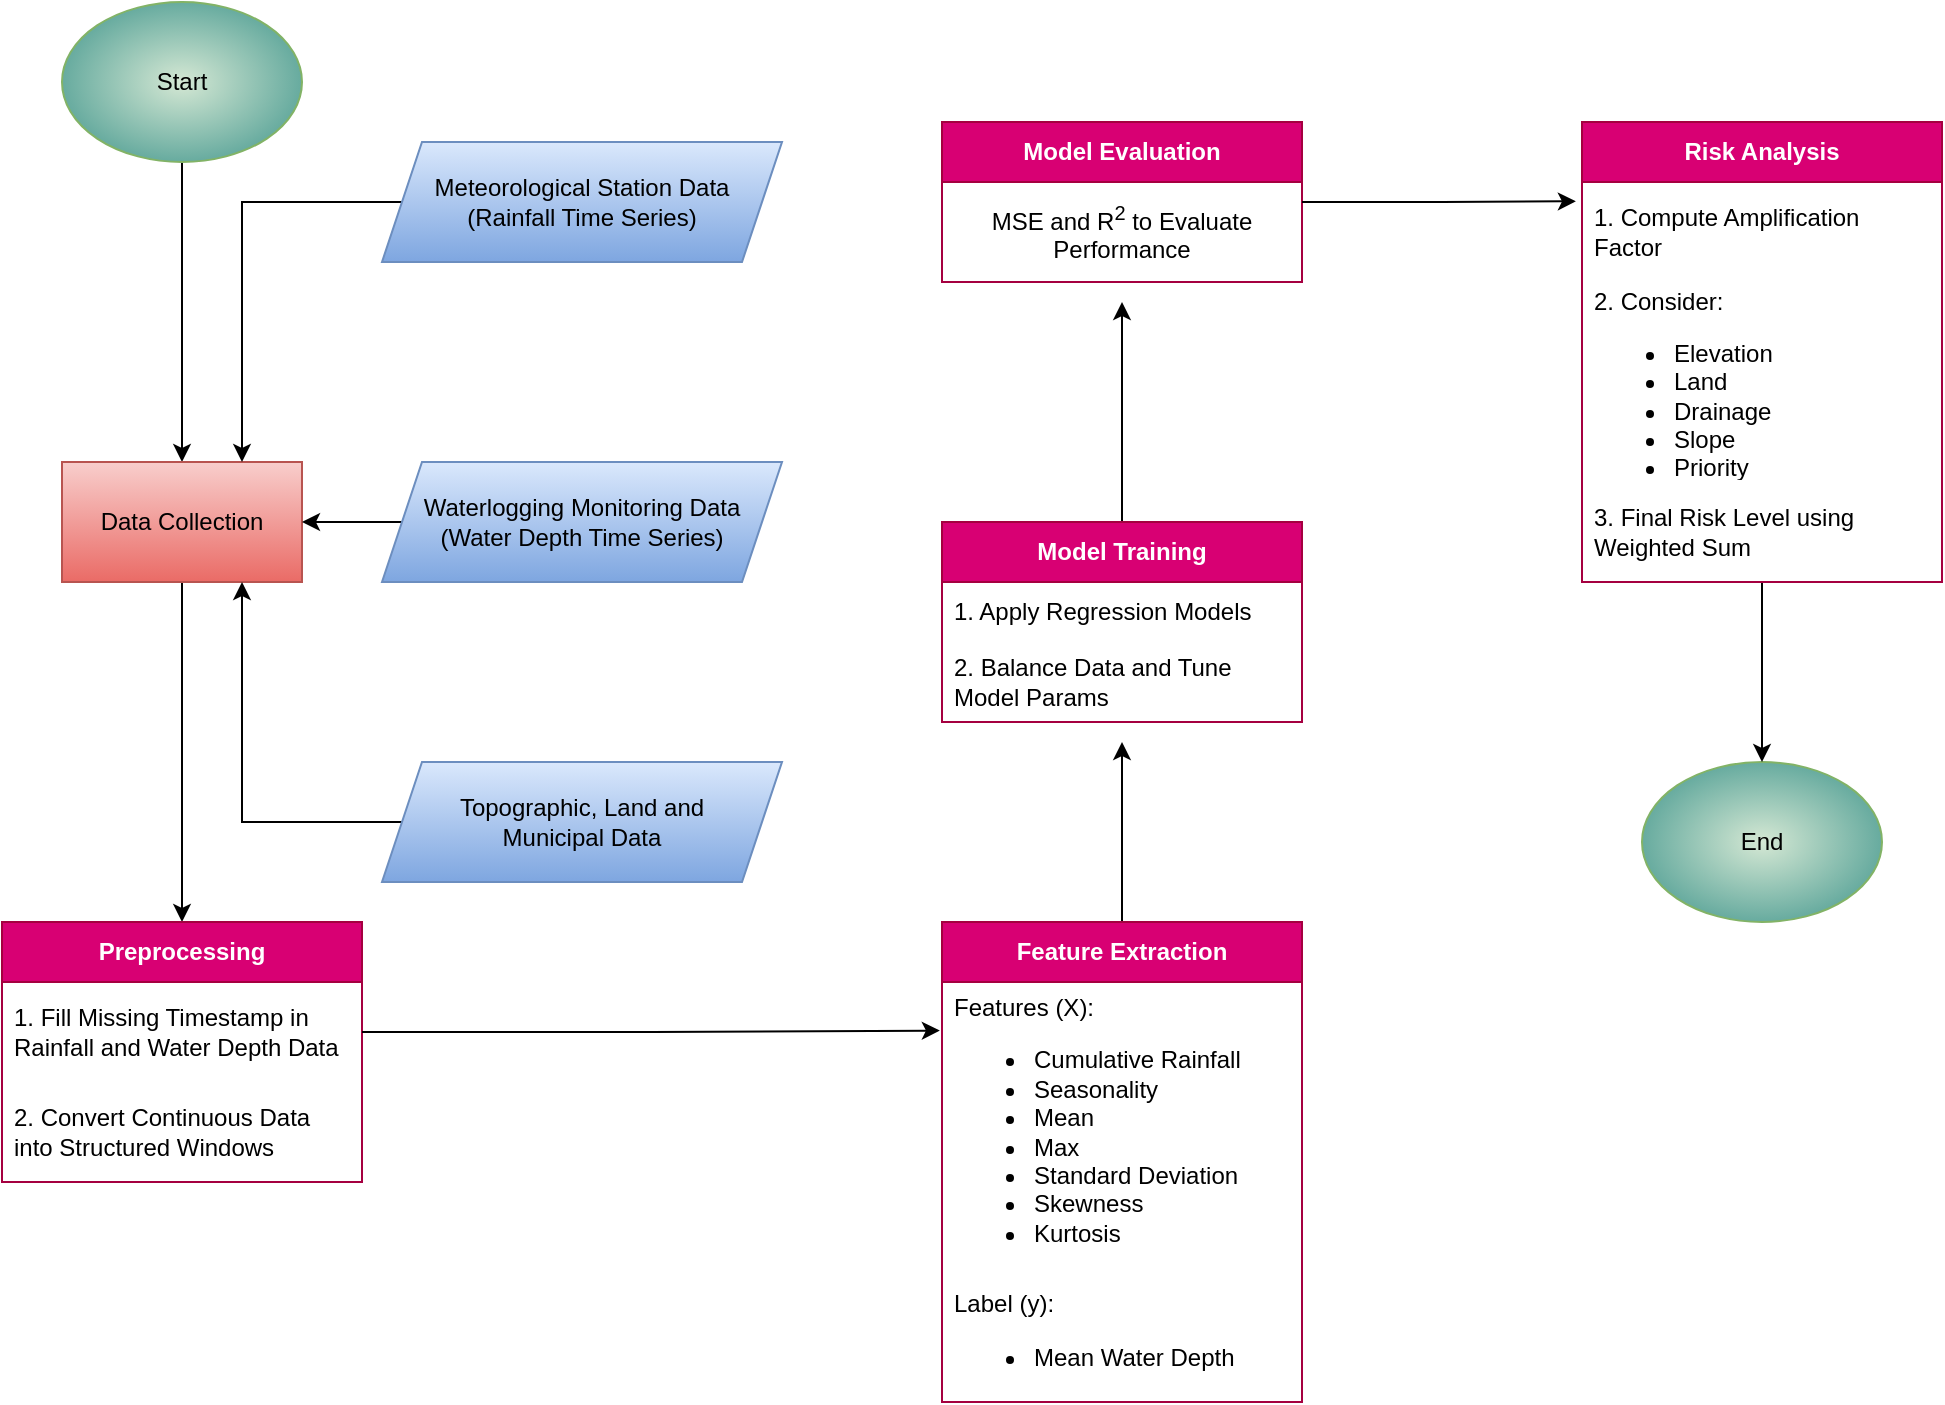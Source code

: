 <mxfile version="26.1.1">
  <diagram name="Page-1" id="52a04d89-c75d-2922-d76d-85b35f80e030">
    <mxGraphModel dx="1221" dy="725" grid="1" gridSize="10" guides="1" tooltips="1" connect="1" arrows="1" fold="1" page="1" pageScale="1" pageWidth="1169" pageHeight="827" background="none" math="0" shadow="0">
      <root>
        <mxCell id="0" />
        <mxCell id="1" parent="0" />
        <mxCell id="Y9ctQFOpgez3Ar2XIEyX-36" value="" style="edgeStyle=orthogonalEdgeStyle;rounded=0;orthogonalLoop=1;jettySize=auto;html=1;" edge="1" parent="1" source="Y9ctQFOpgez3Ar2XIEyX-11" target="Y9ctQFOpgez3Ar2XIEyX-13">
          <mxGeometry relative="1" as="geometry" />
        </mxCell>
        <mxCell id="Y9ctQFOpgez3Ar2XIEyX-11" value="Start" style="ellipse;whiteSpace=wrap;html=1;fillColor=#d5e8d4;strokeColor=#82b366;gradientColor=#67AB9F;gradientDirection=radial;" vertex="1" parent="1">
          <mxGeometry x="110" y="30" width="120" height="80" as="geometry" />
        </mxCell>
        <mxCell id="Y9ctQFOpgez3Ar2XIEyX-12" value="End" style="ellipse;whiteSpace=wrap;html=1;fillColor=#d5e8d4;strokeColor=#82b366;gradientColor=#67AB9F;gradientDirection=radial;" vertex="1" parent="1">
          <mxGeometry x="900" y="410" width="120" height="80" as="geometry" />
        </mxCell>
        <mxCell id="Y9ctQFOpgez3Ar2XIEyX-37" style="edgeStyle=orthogonalEdgeStyle;rounded=0;orthogonalLoop=1;jettySize=auto;html=1;" edge="1" parent="1" source="Y9ctQFOpgez3Ar2XIEyX-13" target="Y9ctQFOpgez3Ar2XIEyX-18">
          <mxGeometry relative="1" as="geometry" />
        </mxCell>
        <mxCell id="Y9ctQFOpgez3Ar2XIEyX-13" value="Data Collection" style="rounded=0;whiteSpace=wrap;html=1;fillColor=#f8cecc;strokeColor=#b85450;gradientColor=#EA6B66;" vertex="1" parent="1">
          <mxGeometry x="110" y="260" width="120" height="60" as="geometry" />
        </mxCell>
        <mxCell id="Y9ctQFOpgez3Ar2XIEyX-45" style="edgeStyle=orthogonalEdgeStyle;rounded=0;orthogonalLoop=1;jettySize=auto;html=1;entryX=0.75;entryY=0;entryDx=0;entryDy=0;" edge="1" parent="1" source="Y9ctQFOpgez3Ar2XIEyX-14" target="Y9ctQFOpgez3Ar2XIEyX-13">
          <mxGeometry relative="1" as="geometry" />
        </mxCell>
        <mxCell id="Y9ctQFOpgez3Ar2XIEyX-14" value="Meteorological Station Data&lt;br&gt;(Rainfall Time Series)" style="shape=parallelogram;perimeter=parallelogramPerimeter;whiteSpace=wrap;html=1;fixedSize=1;fillColor=#dae8fc;strokeColor=#6c8ebf;gradientColor=#7EA6E0;gradientDirection=south;" vertex="1" parent="1">
          <mxGeometry x="270" y="100" width="200" height="60" as="geometry" />
        </mxCell>
        <mxCell id="Y9ctQFOpgez3Ar2XIEyX-39" value="" style="edgeStyle=orthogonalEdgeStyle;rounded=0;orthogonalLoop=1;jettySize=auto;html=1;" edge="1" parent="1" source="Y9ctQFOpgez3Ar2XIEyX-15" target="Y9ctQFOpgez3Ar2XIEyX-13">
          <mxGeometry relative="1" as="geometry" />
        </mxCell>
        <mxCell id="Y9ctQFOpgez3Ar2XIEyX-15" value="Waterlogging Monitoring Data&lt;br&gt;(Water Depth Time Series)" style="shape=parallelogram;perimeter=parallelogramPerimeter;whiteSpace=wrap;html=1;fixedSize=1;fillColor=#dae8fc;strokeColor=#6c8ebf;gradientColor=#7EA6E0;" vertex="1" parent="1">
          <mxGeometry x="270" y="260" width="200" height="60" as="geometry" />
        </mxCell>
        <mxCell id="Y9ctQFOpgez3Ar2XIEyX-46" style="edgeStyle=orthogonalEdgeStyle;rounded=0;orthogonalLoop=1;jettySize=auto;html=1;entryX=0.75;entryY=1;entryDx=0;entryDy=0;" edge="1" parent="1" source="Y9ctQFOpgez3Ar2XIEyX-16" target="Y9ctQFOpgez3Ar2XIEyX-13">
          <mxGeometry relative="1" as="geometry" />
        </mxCell>
        <mxCell id="Y9ctQFOpgez3Ar2XIEyX-16" value="Topographic, Land and&lt;br&gt;Municipal Data" style="shape=parallelogram;perimeter=parallelogramPerimeter;whiteSpace=wrap;html=1;fixedSize=1;fillColor=#dae8fc;strokeColor=#6c8ebf;gradientColor=#7EA6E0;" vertex="1" parent="1">
          <mxGeometry x="270" y="410" width="200" height="60" as="geometry" />
        </mxCell>
        <mxCell id="Y9ctQFOpgez3Ar2XIEyX-18" value="&lt;b&gt;Preprocessing&lt;/b&gt;" style="swimlane;fontStyle=0;childLayout=stackLayout;horizontal=1;startSize=30;horizontalStack=0;resizeParent=1;resizeParentMax=0;resizeLast=0;collapsible=1;marginBottom=0;whiteSpace=wrap;html=1;glass=0;fillColor=#d80073;strokeColor=#A50040;fontColor=#ffffff;" vertex="1" parent="1">
          <mxGeometry x="80" y="490" width="180" height="130" as="geometry" />
        </mxCell>
        <mxCell id="Y9ctQFOpgez3Ar2XIEyX-19" value="1. Fill Missing Timestamp in Rainfall and Water Depth Data" style="text;strokeColor=none;fillColor=none;align=left;verticalAlign=middle;spacingLeft=4;spacingRight=4;overflow=hidden;points=[[0,0.5],[1,0.5]];portConstraint=eastwest;rotatable=0;whiteSpace=wrap;html=1;" vertex="1" parent="Y9ctQFOpgez3Ar2XIEyX-18">
          <mxGeometry y="30" width="180" height="50" as="geometry" />
        </mxCell>
        <mxCell id="Y9ctQFOpgez3Ar2XIEyX-20" value="2. Convert Continuous Data into Structured Windows" style="text;strokeColor=none;fillColor=none;align=left;verticalAlign=middle;spacingLeft=4;spacingRight=4;overflow=hidden;points=[[0,0.5],[1,0.5]];portConstraint=eastwest;rotatable=0;whiteSpace=wrap;html=1;" vertex="1" parent="Y9ctQFOpgez3Ar2XIEyX-18">
          <mxGeometry y="80" width="180" height="50" as="geometry" />
        </mxCell>
        <mxCell id="Y9ctQFOpgez3Ar2XIEyX-50" style="edgeStyle=orthogonalEdgeStyle;rounded=0;orthogonalLoop=1;jettySize=auto;html=1;" edge="1" parent="1" source="Y9ctQFOpgez3Ar2XIEyX-23">
          <mxGeometry relative="1" as="geometry">
            <mxPoint x="640" y="400" as="targetPoint" />
          </mxGeometry>
        </mxCell>
        <mxCell id="Y9ctQFOpgez3Ar2XIEyX-23" value="&lt;b&gt;Feature Extraction&lt;/b&gt;" style="swimlane;fontStyle=0;childLayout=stackLayout;horizontal=1;startSize=30;horizontalStack=0;resizeParent=1;resizeParentMax=0;resizeLast=0;collapsible=1;marginBottom=0;whiteSpace=wrap;html=1;fillColor=#d80073;fontColor=#ffffff;strokeColor=#A50040;" vertex="1" parent="1">
          <mxGeometry x="550" y="490" width="180" height="240" as="geometry" />
        </mxCell>
        <mxCell id="Y9ctQFOpgez3Ar2XIEyX-24" value="Features (X):&lt;div&gt;&lt;ul&gt;&lt;li&gt;Cumulative Rainfall&lt;/li&gt;&lt;li&gt;Seasonality&lt;/li&gt;&lt;li&gt;Mean&lt;/li&gt;&lt;li&gt;Max&lt;/li&gt;&lt;li&gt;Standard Deviation&lt;/li&gt;&lt;li&gt;Skewness&lt;/li&gt;&lt;li&gt;Kurtosis&lt;/li&gt;&lt;/ul&gt;&lt;/div&gt;" style="text;strokeColor=none;fillColor=none;align=left;verticalAlign=middle;spacingLeft=4;spacingRight=4;overflow=hidden;points=[[0,0.5],[1,0.5]];portConstraint=eastwest;rotatable=0;whiteSpace=wrap;html=1;" vertex="1" parent="Y9ctQFOpgez3Ar2XIEyX-23">
          <mxGeometry y="30" width="180" height="150" as="geometry" />
        </mxCell>
        <mxCell id="Y9ctQFOpgez3Ar2XIEyX-25" value="Label (y):&lt;div&gt;&lt;ul&gt;&lt;li&gt;Mean Water Depth&lt;/li&gt;&lt;/ul&gt;&lt;/div&gt;" style="text;strokeColor=none;fillColor=none;align=left;verticalAlign=middle;spacingLeft=4;spacingRight=4;overflow=hidden;points=[[0,0.5],[1,0.5]];portConstraint=eastwest;rotatable=0;whiteSpace=wrap;html=1;" vertex="1" parent="Y9ctQFOpgez3Ar2XIEyX-23">
          <mxGeometry y="180" width="180" height="60" as="geometry" />
        </mxCell>
        <mxCell id="Y9ctQFOpgez3Ar2XIEyX-51" style="edgeStyle=orthogonalEdgeStyle;rounded=0;orthogonalLoop=1;jettySize=auto;html=1;" edge="1" parent="1" source="Y9ctQFOpgez3Ar2XIEyX-26">
          <mxGeometry relative="1" as="geometry">
            <mxPoint x="640" y="180" as="targetPoint" />
          </mxGeometry>
        </mxCell>
        <mxCell id="Y9ctQFOpgez3Ar2XIEyX-26" value="&lt;b&gt;Model Training&lt;/b&gt;" style="swimlane;fontStyle=0;childLayout=stackLayout;horizontal=1;startSize=30;horizontalStack=0;resizeParent=1;resizeParentMax=0;resizeLast=0;collapsible=1;marginBottom=0;whiteSpace=wrap;html=1;glass=0;fillColor=#d80073;fontColor=#ffffff;strokeColor=#A50040;" vertex="1" parent="1">
          <mxGeometry x="550" y="290" width="180" height="100" as="geometry" />
        </mxCell>
        <mxCell id="Y9ctQFOpgez3Ar2XIEyX-27" value="1. Apply Regression Models" style="text;strokeColor=none;fillColor=none;align=left;verticalAlign=middle;spacingLeft=4;spacingRight=4;overflow=hidden;points=[[0,0.5],[1,0.5]];portConstraint=eastwest;rotatable=0;whiteSpace=wrap;html=1;" vertex="1" parent="Y9ctQFOpgez3Ar2XIEyX-26">
          <mxGeometry y="30" width="180" height="30" as="geometry" />
        </mxCell>
        <mxCell id="Y9ctQFOpgez3Ar2XIEyX-28" value="2. Balance Data and Tune Model Params" style="text;strokeColor=none;fillColor=none;align=left;verticalAlign=middle;spacingLeft=4;spacingRight=4;overflow=hidden;points=[[0,0.5],[1,0.5]];portConstraint=eastwest;rotatable=0;whiteSpace=wrap;html=1;" vertex="1" parent="Y9ctQFOpgez3Ar2XIEyX-26">
          <mxGeometry y="60" width="180" height="40" as="geometry" />
        </mxCell>
        <mxCell id="Y9ctQFOpgez3Ar2XIEyX-29" value="&lt;b&gt;Model Evaluation&lt;/b&gt;" style="swimlane;fontStyle=0;childLayout=stackLayout;horizontal=1;startSize=30;horizontalStack=0;resizeParent=1;resizeParentMax=0;resizeLast=0;collapsible=1;marginBottom=0;whiteSpace=wrap;html=1;glass=0;fillColor=#d80073;fontColor=#ffffff;strokeColor=#A50040;" vertex="1" parent="1">
          <mxGeometry x="550" y="90" width="180" height="80" as="geometry" />
        </mxCell>
        <mxCell id="Y9ctQFOpgez3Ar2XIEyX-30" value="MSE and R&lt;sup&gt;2&lt;/sup&gt;&amp;nbsp;to Evaluate Performance" style="text;strokeColor=none;fillColor=none;align=center;verticalAlign=middle;spacingLeft=4;spacingRight=4;overflow=hidden;points=[[0,0.5],[1,0.5]];portConstraint=eastwest;rotatable=0;whiteSpace=wrap;html=1;" vertex="1" parent="Y9ctQFOpgez3Ar2XIEyX-29">
          <mxGeometry y="30" width="180" height="50" as="geometry" />
        </mxCell>
        <mxCell id="Y9ctQFOpgez3Ar2XIEyX-53" value="" style="edgeStyle=orthogonalEdgeStyle;rounded=0;orthogonalLoop=1;jettySize=auto;html=1;" edge="1" parent="1" source="Y9ctQFOpgez3Ar2XIEyX-32" target="Y9ctQFOpgez3Ar2XIEyX-12">
          <mxGeometry relative="1" as="geometry" />
        </mxCell>
        <mxCell id="Y9ctQFOpgez3Ar2XIEyX-32" value="&lt;b&gt;Risk Analysis&lt;/b&gt;" style="swimlane;fontStyle=0;childLayout=stackLayout;horizontal=1;startSize=30;horizontalStack=0;resizeParent=1;resizeParentMax=0;resizeLast=0;collapsible=1;marginBottom=0;whiteSpace=wrap;html=1;glass=0;fillColor=#d80073;fontColor=#ffffff;strokeColor=#A50040;" vertex="1" parent="1">
          <mxGeometry x="870" y="90" width="180" height="230" as="geometry" />
        </mxCell>
        <mxCell id="Y9ctQFOpgez3Ar2XIEyX-33" value="1. Compute Amplification Factor" style="text;strokeColor=none;fillColor=none;align=left;verticalAlign=middle;spacingLeft=4;spacingRight=4;overflow=hidden;points=[[0,0.5],[1,0.5]];portConstraint=eastwest;rotatable=0;whiteSpace=wrap;html=1;" vertex="1" parent="Y9ctQFOpgez3Ar2XIEyX-32">
          <mxGeometry y="30" width="180" height="50" as="geometry" />
        </mxCell>
        <mxCell id="Y9ctQFOpgez3Ar2XIEyX-34" value="2. Consider:&lt;div&gt;&lt;ul&gt;&lt;li&gt;Elevation&lt;/li&gt;&lt;li&gt;Land&lt;/li&gt;&lt;li&gt;Drainage&lt;/li&gt;&lt;li&gt;Slope&lt;/li&gt;&lt;li&gt;Priority&lt;/li&gt;&lt;/ul&gt;&lt;/div&gt;" style="text;strokeColor=none;fillColor=none;align=left;verticalAlign=middle;spacingLeft=4;spacingRight=4;overflow=hidden;points=[[0,0.5],[1,0.5]];portConstraint=eastwest;rotatable=0;whiteSpace=wrap;html=1;" vertex="1" parent="Y9ctQFOpgez3Ar2XIEyX-32">
          <mxGeometry y="80" width="180" height="100" as="geometry" />
        </mxCell>
        <mxCell id="Y9ctQFOpgez3Ar2XIEyX-35" value="3. Final Risk Level using Weighted Sum" style="text;strokeColor=none;fillColor=none;align=left;verticalAlign=middle;spacingLeft=4;spacingRight=4;overflow=hidden;points=[[0,0.5],[1,0.5]];portConstraint=eastwest;rotatable=0;whiteSpace=wrap;html=1;" vertex="1" parent="Y9ctQFOpgez3Ar2XIEyX-32">
          <mxGeometry y="180" width="180" height="50" as="geometry" />
        </mxCell>
        <mxCell id="Y9ctQFOpgez3Ar2XIEyX-48" style="edgeStyle=orthogonalEdgeStyle;rounded=0;orthogonalLoop=1;jettySize=auto;html=1;entryX=-0.006;entryY=0.162;entryDx=0;entryDy=0;entryPerimeter=0;" edge="1" parent="1" source="Y9ctQFOpgez3Ar2XIEyX-19" target="Y9ctQFOpgez3Ar2XIEyX-24">
          <mxGeometry relative="1" as="geometry" />
        </mxCell>
        <mxCell id="Y9ctQFOpgez3Ar2XIEyX-52" style="edgeStyle=orthogonalEdgeStyle;rounded=0;orthogonalLoop=1;jettySize=auto;html=1;entryX=-0.017;entryY=0.193;entryDx=0;entryDy=0;entryPerimeter=0;" edge="1" parent="1" source="Y9ctQFOpgez3Ar2XIEyX-29" target="Y9ctQFOpgez3Ar2XIEyX-33">
          <mxGeometry relative="1" as="geometry" />
        </mxCell>
      </root>
    </mxGraphModel>
  </diagram>
</mxfile>
